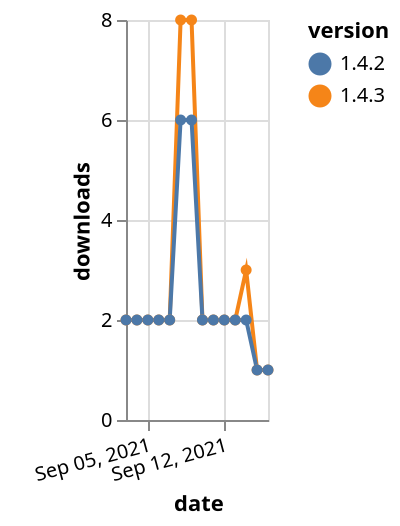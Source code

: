 {"$schema": "https://vega.github.io/schema/vega-lite/v5.json", "description": "A simple bar chart with embedded data.", "data": {"values": [{"date": "2021-09-03", "total": 3044, "delta": 2, "version": "1.4.3"}, {"date": "2021-09-04", "total": 3046, "delta": 2, "version": "1.4.3"}, {"date": "2021-09-05", "total": 3048, "delta": 2, "version": "1.4.3"}, {"date": "2021-09-06", "total": 3050, "delta": 2, "version": "1.4.3"}, {"date": "2021-09-07", "total": 3052, "delta": 2, "version": "1.4.3"}, {"date": "2021-09-08", "total": 3060, "delta": 8, "version": "1.4.3"}, {"date": "2021-09-09", "total": 3068, "delta": 8, "version": "1.4.3"}, {"date": "2021-09-10", "total": 3070, "delta": 2, "version": "1.4.3"}, {"date": "2021-09-11", "total": 3072, "delta": 2, "version": "1.4.3"}, {"date": "2021-09-12", "total": 3074, "delta": 2, "version": "1.4.3"}, {"date": "2021-09-13", "total": 3076, "delta": 2, "version": "1.4.3"}, {"date": "2021-09-14", "total": 3079, "delta": 3, "version": "1.4.3"}, {"date": "2021-09-15", "total": 3080, "delta": 1, "version": "1.4.3"}, {"date": "2021-09-16", "total": 3081, "delta": 1, "version": "1.4.3"}, {"date": "2021-09-03", "total": 3788, "delta": 2, "version": "1.4.2"}, {"date": "2021-09-04", "total": 3790, "delta": 2, "version": "1.4.2"}, {"date": "2021-09-05", "total": 3792, "delta": 2, "version": "1.4.2"}, {"date": "2021-09-06", "total": 3794, "delta": 2, "version": "1.4.2"}, {"date": "2021-09-07", "total": 3796, "delta": 2, "version": "1.4.2"}, {"date": "2021-09-08", "total": 3802, "delta": 6, "version": "1.4.2"}, {"date": "2021-09-09", "total": 3808, "delta": 6, "version": "1.4.2"}, {"date": "2021-09-10", "total": 3810, "delta": 2, "version": "1.4.2"}, {"date": "2021-09-11", "total": 3812, "delta": 2, "version": "1.4.2"}, {"date": "2021-09-12", "total": 3814, "delta": 2, "version": "1.4.2"}, {"date": "2021-09-13", "total": 3816, "delta": 2, "version": "1.4.2"}, {"date": "2021-09-14", "total": 3818, "delta": 2, "version": "1.4.2"}, {"date": "2021-09-15", "total": 3819, "delta": 1, "version": "1.4.2"}, {"date": "2021-09-16", "total": 3820, "delta": 1, "version": "1.4.2"}]}, "width": "container", "mark": {"type": "line", "point": {"filled": true}}, "encoding": {"x": {"field": "date", "type": "temporal", "timeUnit": "yearmonthdate", "title": "date", "axis": {"labelAngle": -15}}, "y": {"field": "delta", "type": "quantitative", "title": "downloads"}, "color": {"field": "version", "type": "nominal"}, "tooltip": {"field": "delta"}}}